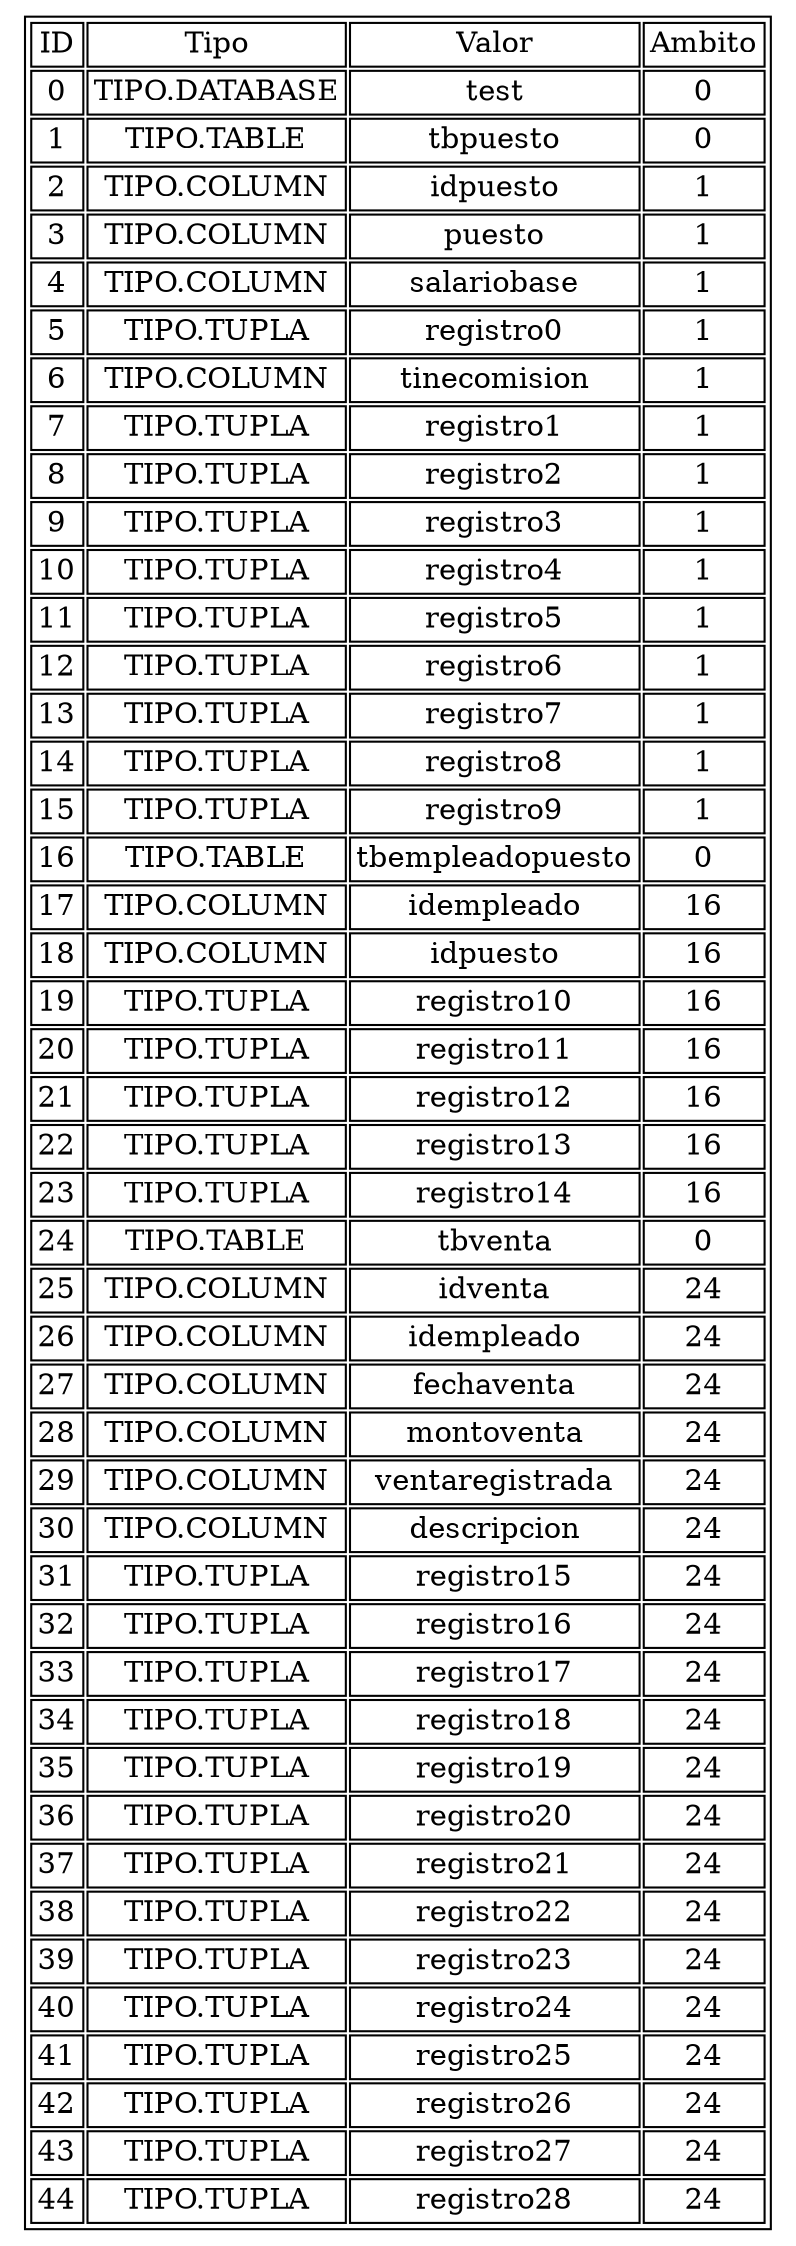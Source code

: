 digraph structs {
	node [shape=plaintext]
lista [label =  <<TABLE> 
 <TR><TD>ID</TD><TD>Tipo</TD><TD>Valor</TD><TD>Ambito</TD></TR> <TR>
<TD>
0
</TD><TD>TIPO.DATABASE
</TD><TD>test
</TD><TD>0
</TD></TR><TR>
<TD>
1
</TD><TD>TIPO.TABLE
</TD><TD>tbpuesto
</TD><TD>0
</TD></TR><TR>
<TD>
2
</TD><TD>TIPO.COLUMN
</TD><TD>idpuesto
</TD><TD>1
</TD></TR><TR>
<TD>
3
</TD><TD>TIPO.COLUMN
</TD><TD>puesto
</TD><TD>1
</TD></TR><TR>
<TD>
4
</TD><TD>TIPO.COLUMN
</TD><TD>salariobase
</TD><TD>1
</TD></TR><TR>
<TD>
5
</TD><TD>TIPO.TUPLA
</TD><TD>registro0
</TD><TD>1
</TD></TR><TR>
<TD>
6
</TD><TD>TIPO.COLUMN
</TD><TD>tinecomision
</TD><TD>1
</TD></TR><TR>
<TD>
7
</TD><TD>TIPO.TUPLA
</TD><TD>registro1
</TD><TD>1
</TD></TR><TR>
<TD>
8
</TD><TD>TIPO.TUPLA
</TD><TD>registro2
</TD><TD>1
</TD></TR><TR>
<TD>
9
</TD><TD>TIPO.TUPLA
</TD><TD>registro3
</TD><TD>1
</TD></TR><TR>
<TD>
10
</TD><TD>TIPO.TUPLA
</TD><TD>registro4
</TD><TD>1
</TD></TR><TR>
<TD>
11
</TD><TD>TIPO.TUPLA
</TD><TD>registro5
</TD><TD>1
</TD></TR><TR>
<TD>
12
</TD><TD>TIPO.TUPLA
</TD><TD>registro6
</TD><TD>1
</TD></TR><TR>
<TD>
13
</TD><TD>TIPO.TUPLA
</TD><TD>registro7
</TD><TD>1
</TD></TR><TR>
<TD>
14
</TD><TD>TIPO.TUPLA
</TD><TD>registro8
</TD><TD>1
</TD></TR><TR>
<TD>
15
</TD><TD>TIPO.TUPLA
</TD><TD>registro9
</TD><TD>1
</TD></TR><TR>
<TD>
16
</TD><TD>TIPO.TABLE
</TD><TD>tbempleadopuesto
</TD><TD>0
</TD></TR><TR>
<TD>
17
</TD><TD>TIPO.COLUMN
</TD><TD>idempleado
</TD><TD>16
</TD></TR><TR>
<TD>
18
</TD><TD>TIPO.COLUMN
</TD><TD>idpuesto
</TD><TD>16
</TD></TR><TR>
<TD>
19
</TD><TD>TIPO.TUPLA
</TD><TD>registro10
</TD><TD>16
</TD></TR><TR>
<TD>
20
</TD><TD>TIPO.TUPLA
</TD><TD>registro11
</TD><TD>16
</TD></TR><TR>
<TD>
21
</TD><TD>TIPO.TUPLA
</TD><TD>registro12
</TD><TD>16
</TD></TR><TR>
<TD>
22
</TD><TD>TIPO.TUPLA
</TD><TD>registro13
</TD><TD>16
</TD></TR><TR>
<TD>
23
</TD><TD>TIPO.TUPLA
</TD><TD>registro14
</TD><TD>16
</TD></TR><TR>
<TD>
24
</TD><TD>TIPO.TABLE
</TD><TD>tbventa
</TD><TD>0
</TD></TR><TR>
<TD>
25
</TD><TD>TIPO.COLUMN
</TD><TD>idventa
</TD><TD>24
</TD></TR><TR>
<TD>
26
</TD><TD>TIPO.COLUMN
</TD><TD>idempleado
</TD><TD>24
</TD></TR><TR>
<TD>
27
</TD><TD>TIPO.COLUMN
</TD><TD>fechaventa
</TD><TD>24
</TD></TR><TR>
<TD>
28
</TD><TD>TIPO.COLUMN
</TD><TD>montoventa
</TD><TD>24
</TD></TR><TR>
<TD>
29
</TD><TD>TIPO.COLUMN
</TD><TD>ventaregistrada
</TD><TD>24
</TD></TR><TR>
<TD>
30
</TD><TD>TIPO.COLUMN
</TD><TD>descripcion
</TD><TD>24
</TD></TR><TR>
<TD>
31
</TD><TD>TIPO.TUPLA
</TD><TD>registro15
</TD><TD>24
</TD></TR><TR>
<TD>
32
</TD><TD>TIPO.TUPLA
</TD><TD>registro16
</TD><TD>24
</TD></TR><TR>
<TD>
33
</TD><TD>TIPO.TUPLA
</TD><TD>registro17
</TD><TD>24
</TD></TR><TR>
<TD>
34
</TD><TD>TIPO.TUPLA
</TD><TD>registro18
</TD><TD>24
</TD></TR><TR>
<TD>
35
</TD><TD>TIPO.TUPLA
</TD><TD>registro19
</TD><TD>24
</TD></TR><TR>
<TD>
36
</TD><TD>TIPO.TUPLA
</TD><TD>registro20
</TD><TD>24
</TD></TR><TR>
<TD>
37
</TD><TD>TIPO.TUPLA
</TD><TD>registro21
</TD><TD>24
</TD></TR><TR>
<TD>
38
</TD><TD>TIPO.TUPLA
</TD><TD>registro22
</TD><TD>24
</TD></TR><TR>
<TD>
39
</TD><TD>TIPO.TUPLA
</TD><TD>registro23
</TD><TD>24
</TD></TR><TR>
<TD>
40
</TD><TD>TIPO.TUPLA
</TD><TD>registro24
</TD><TD>24
</TD></TR><TR>
<TD>
41
</TD><TD>TIPO.TUPLA
</TD><TD>registro25
</TD><TD>24
</TD></TR><TR>
<TD>
42
</TD><TD>TIPO.TUPLA
</TD><TD>registro26
</TD><TD>24
</TD></TR><TR>
<TD>
43
</TD><TD>TIPO.TUPLA
</TD><TD>registro27
</TD><TD>24
</TD></TR><TR>
<TD>
44
</TD><TD>TIPO.TUPLA
</TD><TD>registro28
</TD><TD>24
</TD></TR></TABLE>>, ];
}
